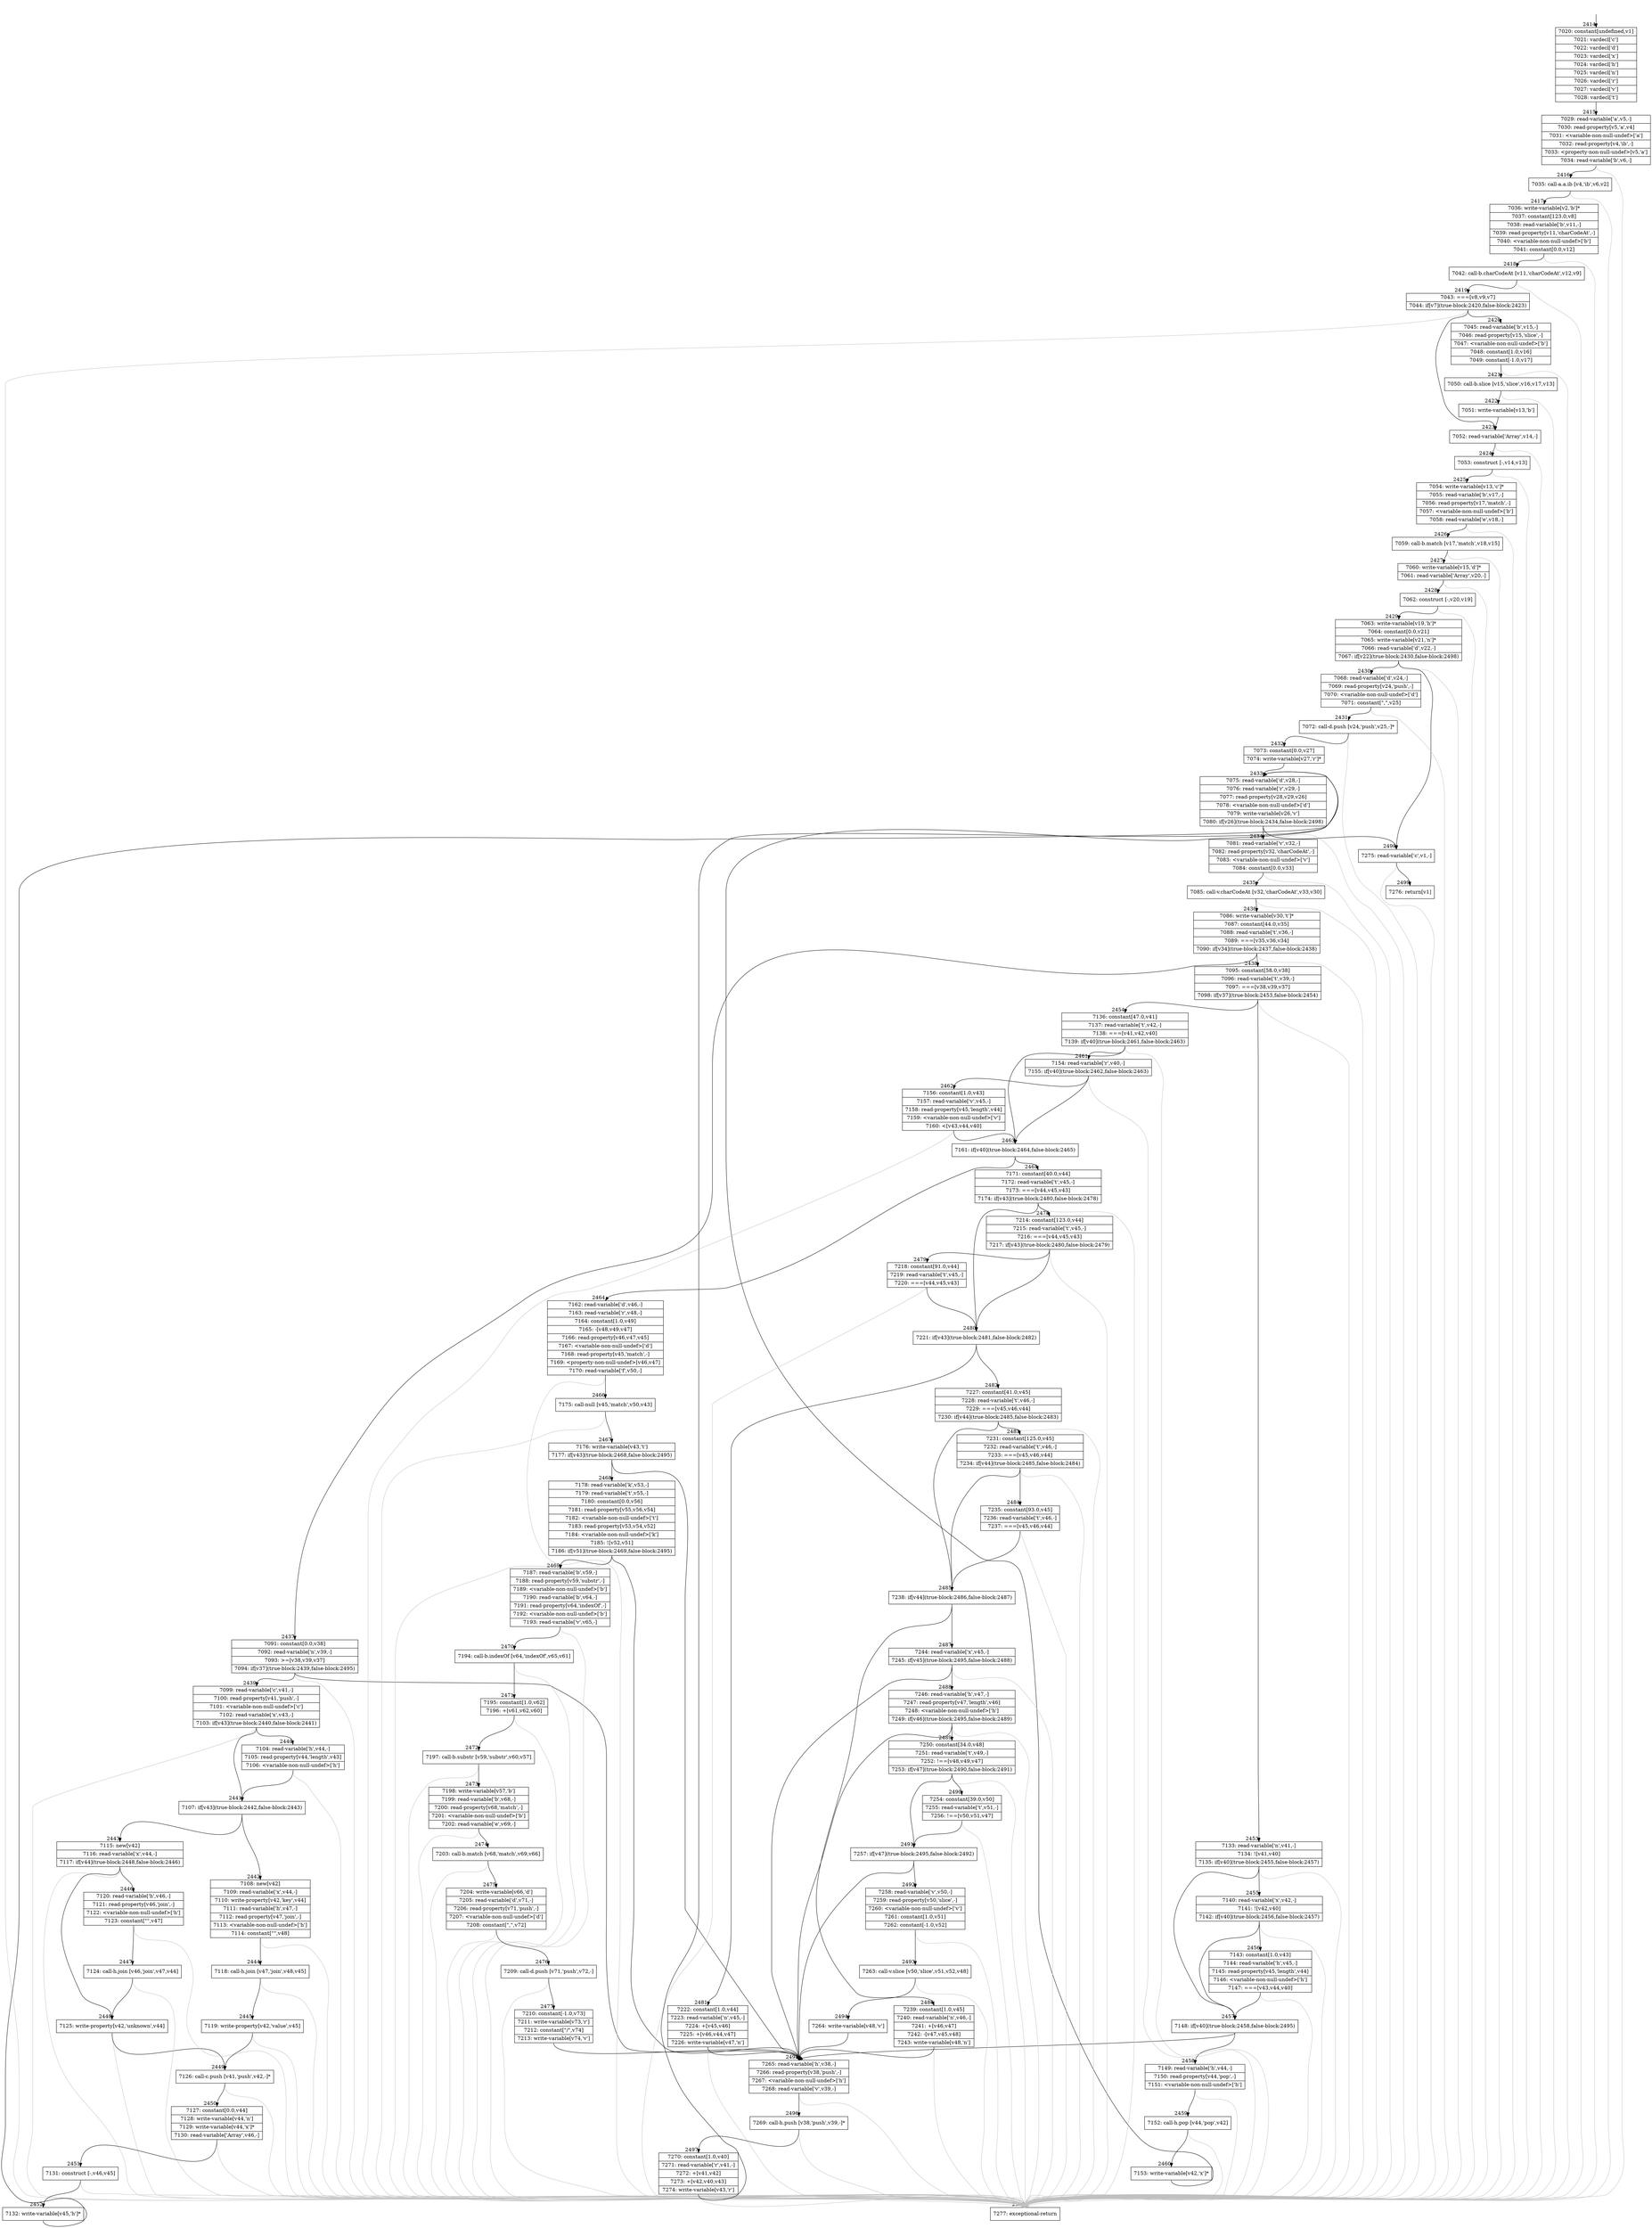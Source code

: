 digraph {
rankdir="TD"
BB_entry205[shape=none,label=""];
BB_entry205 -> BB2414 [tailport=s, headport=n, headlabel="    2414"]
BB2414 [shape=record label="{7020: constant[undefined,v1]|7021: vardecl['c']|7022: vardecl['d']|7023: vardecl['x']|7024: vardecl['h']|7025: vardecl['n']|7026: vardecl['r']|7027: vardecl['v']|7028: vardecl['t']}" ] 
BB2414 -> BB2415 [tailport=s, headport=n, headlabel="      2415"]
BB2415 [shape=record label="{7029: read-variable['a',v5,-]|7030: read-property[v5,'a',v4]|7031: \<variable-non-null-undef\>['a']|7032: read-property[v4,'ib',-]|7033: \<property-non-null-undef\>[v5,'a']|7034: read-variable['b',v6,-]}" ] 
BB2415 -> BB2416 [tailport=s, headport=n, headlabel="      2416"]
BB2415 -> BB2500 [tailport=s, headport=n, color=gray, headlabel="      2500"]
BB2416 [shape=record label="{7035: call-a.a.ib [v4,'ib',v6,v2]}" ] 
BB2416 -> BB2417 [tailport=s, headport=n, headlabel="      2417"]
BB2416 -> BB2500 [tailport=s, headport=n, color=gray]
BB2417 [shape=record label="{7036: write-variable[v2,'b']*|7037: constant[123.0,v8]|7038: read-variable['b',v11,-]|7039: read-property[v11,'charCodeAt',-]|7040: \<variable-non-null-undef\>['b']|7041: constant[0.0,v12]}" ] 
BB2417 -> BB2418 [tailport=s, headport=n, headlabel="      2418"]
BB2417 -> BB2500 [tailport=s, headport=n, color=gray]
BB2418 [shape=record label="{7042: call-b.charCodeAt [v11,'charCodeAt',v12,v9]}" ] 
BB2418 -> BB2419 [tailport=s, headport=n, headlabel="      2419"]
BB2418 -> BB2500 [tailport=s, headport=n, color=gray]
BB2419 [shape=record label="{7043: ===[v8,v9,v7]|7044: if[v7](true-block:2420,false-block:2423)}" ] 
BB2419 -> BB2423 [tailport=s, headport=n, headlabel="      2423"]
BB2419 -> BB2420 [tailport=s, headport=n, headlabel="      2420"]
BB2419 -> BB2500 [tailport=s, headport=n, color=gray]
BB2420 [shape=record label="{7045: read-variable['b',v15,-]|7046: read-property[v15,'slice',-]|7047: \<variable-non-null-undef\>['b']|7048: constant[1.0,v16]|7049: constant[-1.0,v17]}" ] 
BB2420 -> BB2421 [tailport=s, headport=n, headlabel="      2421"]
BB2420 -> BB2500 [tailport=s, headport=n, color=gray]
BB2421 [shape=record label="{7050: call-b.slice [v15,'slice',v16,v17,v13]}" ] 
BB2421 -> BB2422 [tailport=s, headport=n, headlabel="      2422"]
BB2421 -> BB2500 [tailport=s, headport=n, color=gray]
BB2422 [shape=record label="{7051: write-variable[v13,'b']}" ] 
BB2422 -> BB2423 [tailport=s, headport=n]
BB2423 [shape=record label="{7052: read-variable['Array',v14,-]}" ] 
BB2423 -> BB2424 [tailport=s, headport=n, headlabel="      2424"]
BB2423 -> BB2500 [tailport=s, headport=n, color=gray]
BB2424 [shape=record label="{7053: construct [-,v14,v13]}" ] 
BB2424 -> BB2425 [tailport=s, headport=n, headlabel="      2425"]
BB2424 -> BB2500 [tailport=s, headport=n, color=gray]
BB2425 [shape=record label="{7054: write-variable[v13,'c']*|7055: read-variable['b',v17,-]|7056: read-property[v17,'match',-]|7057: \<variable-non-null-undef\>['b']|7058: read-variable['e',v18,-]}" ] 
BB2425 -> BB2426 [tailport=s, headport=n, headlabel="      2426"]
BB2425 -> BB2500 [tailport=s, headport=n, color=gray]
BB2426 [shape=record label="{7059: call-b.match [v17,'match',v18,v15]}" ] 
BB2426 -> BB2427 [tailport=s, headport=n, headlabel="      2427"]
BB2426 -> BB2500 [tailport=s, headport=n, color=gray]
BB2427 [shape=record label="{7060: write-variable[v15,'d']*|7061: read-variable['Array',v20,-]}" ] 
BB2427 -> BB2428 [tailport=s, headport=n, headlabel="      2428"]
BB2427 -> BB2500 [tailport=s, headport=n, color=gray]
BB2428 [shape=record label="{7062: construct [-,v20,v19]}" ] 
BB2428 -> BB2429 [tailport=s, headport=n, headlabel="      2429"]
BB2428 -> BB2500 [tailport=s, headport=n, color=gray]
BB2429 [shape=record label="{7063: write-variable[v19,'h']*|7064: constant[0.0,v21]|7065: write-variable[v21,'n']*|7066: read-variable['d',v22,-]|7067: if[v22](true-block:2430,false-block:2498)}" ] 
BB2429 -> BB2430 [tailport=s, headport=n, headlabel="      2430"]
BB2429 -> BB2498 [tailport=s, headport=n, headlabel="      2498"]
BB2429 -> BB2500 [tailport=s, headport=n, color=gray]
BB2430 [shape=record label="{7068: read-variable['d',v24,-]|7069: read-property[v24,'push',-]|7070: \<variable-non-null-undef\>['d']|7071: constant[\",\",v25]}" ] 
BB2430 -> BB2431 [tailport=s, headport=n, headlabel="      2431"]
BB2430 -> BB2500 [tailport=s, headport=n, color=gray]
BB2431 [shape=record label="{7072: call-d.push [v24,'push',v25,-]*}" ] 
BB2431 -> BB2432 [tailport=s, headport=n, headlabel="      2432"]
BB2431 -> BB2500 [tailport=s, headport=n, color=gray]
BB2432 [shape=record label="{7073: constant[0.0,v27]|7074: write-variable[v27,'r']*}" ] 
BB2432 -> BB2433 [tailport=s, headport=n, headlabel="      2433"]
BB2433 [shape=record label="{7075: read-variable['d',v28,-]|7076: read-variable['r',v29,-]|7077: read-property[v28,v29,v26]|7078: \<variable-non-null-undef\>['d']|7079: write-variable[v26,'v']|7080: if[v26](true-block:2434,false-block:2498)}" ] 
BB2433 -> BB2434 [tailport=s, headport=n, headlabel="      2434"]
BB2433 -> BB2498 [tailport=s, headport=n]
BB2433 -> BB2500 [tailport=s, headport=n, color=gray]
BB2434 [shape=record label="{7081: read-variable['v',v32,-]|7082: read-property[v32,'charCodeAt',-]|7083: \<variable-non-null-undef\>['v']|7084: constant[0.0,v33]}" ] 
BB2434 -> BB2435 [tailport=s, headport=n, headlabel="      2435"]
BB2434 -> BB2500 [tailport=s, headport=n, color=gray]
BB2435 [shape=record label="{7085: call-v.charCodeAt [v32,'charCodeAt',v33,v30]}" ] 
BB2435 -> BB2436 [tailport=s, headport=n, headlabel="      2436"]
BB2435 -> BB2500 [tailport=s, headport=n, color=gray]
BB2436 [shape=record label="{7086: write-variable[v30,'t']*|7087: constant[44.0,v35]|7088: read-variable['t',v36,-]|7089: ===[v35,v36,v34]|7090: if[v34](true-block:2437,false-block:2438)}" ] 
BB2436 -> BB2437 [tailport=s, headport=n, headlabel="      2437"]
BB2436 -> BB2438 [tailport=s, headport=n, headlabel="      2438"]
BB2436 -> BB2500 [tailport=s, headport=n, color=gray]
BB2437 [shape=record label="{7091: constant[0.0,v38]|7092: read-variable['n',v39,-]|7093: \>=[v38,v39,v37]|7094: if[v37](true-block:2439,false-block:2495)}" ] 
BB2437 -> BB2439 [tailport=s, headport=n, headlabel="      2439"]
BB2437 -> BB2495 [tailport=s, headport=n, headlabel="      2495"]
BB2437 -> BB2500 [tailport=s, headport=n, color=gray]
BB2438 [shape=record label="{7095: constant[58.0,v38]|7096: read-variable['t',v39,-]|7097: ===[v38,v39,v37]|7098: if[v37](true-block:2453,false-block:2454)}" ] 
BB2438 -> BB2453 [tailport=s, headport=n, headlabel="      2453"]
BB2438 -> BB2454 [tailport=s, headport=n, headlabel="      2454"]
BB2438 -> BB2500 [tailport=s, headport=n, color=gray]
BB2439 [shape=record label="{7099: read-variable['c',v41,-]|7100: read-property[v41,'push',-]|7101: \<variable-non-null-undef\>['c']|7102: read-variable['x',v43,-]|7103: if[v43](true-block:2440,false-block:2441)}" ] 
BB2439 -> BB2441 [tailport=s, headport=n, headlabel="      2441"]
BB2439 -> BB2440 [tailport=s, headport=n, headlabel="      2440"]
BB2439 -> BB2500 [tailport=s, headport=n, color=gray]
BB2440 [shape=record label="{7104: read-variable['h',v44,-]|7105: read-property[v44,'length',v43]|7106: \<variable-non-null-undef\>['h']}" ] 
BB2440 -> BB2441 [tailport=s, headport=n]
BB2440 -> BB2500 [tailport=s, headport=n, color=gray]
BB2441 [shape=record label="{7107: if[v43](true-block:2442,false-block:2443)}" ] 
BB2441 -> BB2442 [tailport=s, headport=n, headlabel="      2442"]
BB2441 -> BB2443 [tailport=s, headport=n, headlabel="      2443"]
BB2442 [shape=record label="{7108: new[v42]|7109: read-variable['x',v44,-]|7110: write-property[v42,'key',v44]|7111: read-variable['h',v47,-]|7112: read-property[v47,'join',-]|7113: \<variable-non-null-undef\>['h']|7114: constant[\"\",v48]}" ] 
BB2442 -> BB2444 [tailport=s, headport=n, headlabel="      2444"]
BB2442 -> BB2500 [tailport=s, headport=n, color=gray]
BB2443 [shape=record label="{7115: new[v42]|7116: read-variable['x',v44,-]|7117: if[v44](true-block:2448,false-block:2446)}" ] 
BB2443 -> BB2448 [tailport=s, headport=n, headlabel="      2448"]
BB2443 -> BB2446 [tailport=s, headport=n, headlabel="      2446"]
BB2443 -> BB2500 [tailport=s, headport=n, color=gray]
BB2444 [shape=record label="{7118: call-h.join [v47,'join',v48,v45]}" ] 
BB2444 -> BB2445 [tailport=s, headport=n, headlabel="      2445"]
BB2444 -> BB2500 [tailport=s, headport=n, color=gray]
BB2445 [shape=record label="{7119: write-property[v42,'value',v45]}" ] 
BB2445 -> BB2449 [tailport=s, headport=n, headlabel="      2449"]
BB2445 -> BB2500 [tailport=s, headport=n, color=gray]
BB2446 [shape=record label="{7120: read-variable['h',v46,-]|7121: read-property[v46,'join',-]|7122: \<variable-non-null-undef\>['h']|7123: constant[\"\",v47]}" ] 
BB2446 -> BB2447 [tailport=s, headport=n, headlabel="      2447"]
BB2446 -> BB2500 [tailport=s, headport=n, color=gray]
BB2447 [shape=record label="{7124: call-h.join [v46,'join',v47,v44]}" ] 
BB2447 -> BB2448 [tailport=s, headport=n]
BB2447 -> BB2500 [tailport=s, headport=n, color=gray]
BB2448 [shape=record label="{7125: write-property[v42,'unknown',v44]}" ] 
BB2448 -> BB2449 [tailport=s, headport=n]
BB2448 -> BB2500 [tailport=s, headport=n, color=gray]
BB2449 [shape=record label="{7126: call-c.push [v41,'push',v42,-]*}" ] 
BB2449 -> BB2450 [tailport=s, headport=n, headlabel="      2450"]
BB2449 -> BB2500 [tailport=s, headport=n, color=gray]
BB2450 [shape=record label="{7127: constant[0.0,v44]|7128: write-variable[v44,'n']|7129: write-variable[v44,'x']*|7130: read-variable['Array',v46,-]}" ] 
BB2450 -> BB2451 [tailport=s, headport=n, headlabel="      2451"]
BB2450 -> BB2500 [tailport=s, headport=n, color=gray]
BB2451 [shape=record label="{7131: construct [-,v46,v45]}" ] 
BB2451 -> BB2452 [tailport=s, headport=n, headlabel="      2452"]
BB2451 -> BB2500 [tailport=s, headport=n, color=gray]
BB2452 [shape=record label="{7132: write-variable[v45,'h']*}" ] 
BB2452 -> BB2433 [tailport=s, headport=n]
BB2453 [shape=record label="{7133: read-variable['n',v41,-]|7134: ![v41,v40]|7135: if[v40](true-block:2455,false-block:2457)}" ] 
BB2453 -> BB2457 [tailport=s, headport=n, headlabel="      2457"]
BB2453 -> BB2455 [tailport=s, headport=n, headlabel="      2455"]
BB2453 -> BB2500 [tailport=s, headport=n, color=gray]
BB2454 [shape=record label="{7136: constant[47.0,v41]|7137: read-variable['t',v42,-]|7138: ===[v41,v42,v40]|7139: if[v40](true-block:2461,false-block:2463)}" ] 
BB2454 -> BB2463 [tailport=s, headport=n, headlabel="      2463"]
BB2454 -> BB2461 [tailport=s, headport=n, headlabel="      2461"]
BB2454 -> BB2500 [tailport=s, headport=n, color=gray]
BB2455 [shape=record label="{7140: read-variable['x',v42,-]|7141: ![v42,v40]|7142: if[v40](true-block:2456,false-block:2457)}" ] 
BB2455 -> BB2457 [tailport=s, headport=n]
BB2455 -> BB2456 [tailport=s, headport=n, headlabel="      2456"]
BB2455 -> BB2500 [tailport=s, headport=n, color=gray]
BB2456 [shape=record label="{7143: constant[1.0,v43]|7144: read-variable['h',v45,-]|7145: read-property[v45,'length',v44]|7146: \<variable-non-null-undef\>['h']|7147: ===[v43,v44,v40]}" ] 
BB2456 -> BB2457 [tailport=s, headport=n]
BB2456 -> BB2500 [tailport=s, headport=n, color=gray]
BB2457 [shape=record label="{7148: if[v40](true-block:2458,false-block:2495)}" ] 
BB2457 -> BB2458 [tailport=s, headport=n, headlabel="      2458"]
BB2457 -> BB2495 [tailport=s, headport=n]
BB2458 [shape=record label="{7149: read-variable['h',v44,-]|7150: read-property[v44,'pop',-]|7151: \<variable-non-null-undef\>['h']}" ] 
BB2458 -> BB2459 [tailport=s, headport=n, headlabel="      2459"]
BB2458 -> BB2500 [tailport=s, headport=n, color=gray]
BB2459 [shape=record label="{7152: call-h.pop [v44,'pop',v42]}" ] 
BB2459 -> BB2460 [tailport=s, headport=n, headlabel="      2460"]
BB2459 -> BB2500 [tailport=s, headport=n, color=gray]
BB2460 [shape=record label="{7153: write-variable[v42,'x']*}" ] 
BB2460 -> BB2433 [tailport=s, headport=n]
BB2461 [shape=record label="{7154: read-variable['r',v40,-]|7155: if[v40](true-block:2462,false-block:2463)}" ] 
BB2461 -> BB2463 [tailport=s, headport=n]
BB2461 -> BB2462 [tailport=s, headport=n, headlabel="      2462"]
BB2461 -> BB2500 [tailport=s, headport=n, color=gray]
BB2462 [shape=record label="{7156: constant[1.0,v43]|7157: read-variable['v',v45,-]|7158: read-property[v45,'length',v44]|7159: \<variable-non-null-undef\>['v']|7160: \<[v43,v44,v40]}" ] 
BB2462 -> BB2463 [tailport=s, headport=n]
BB2462 -> BB2500 [tailport=s, headport=n, color=gray]
BB2463 [shape=record label="{7161: if[v40](true-block:2464,false-block:2465)}" ] 
BB2463 -> BB2464 [tailport=s, headport=n, headlabel="      2464"]
BB2463 -> BB2465 [tailport=s, headport=n, headlabel="      2465"]
BB2464 [shape=record label="{7162: read-variable['d',v46,-]|7163: read-variable['r',v48,-]|7164: constant[1.0,v49]|7165: -[v48,v49,v47]|7166: read-property[v46,v47,v45]|7167: \<variable-non-null-undef\>['d']|7168: read-property[v45,'match',-]|7169: \<property-non-null-undef\>[v46,v47]|7170: read-variable['f',v50,-]}" ] 
BB2464 -> BB2466 [tailport=s, headport=n, headlabel="      2466"]
BB2464 -> BB2500 [tailport=s, headport=n, color=gray]
BB2465 [shape=record label="{7171: constant[40.0,v44]|7172: read-variable['t',v45,-]|7173: ===[v44,v45,v43]|7174: if[v43](true-block:2480,false-block:2478)}" ] 
BB2465 -> BB2480 [tailport=s, headport=n, headlabel="      2480"]
BB2465 -> BB2478 [tailport=s, headport=n, headlabel="      2478"]
BB2465 -> BB2500 [tailport=s, headport=n, color=gray]
BB2466 [shape=record label="{7175: call-null [v45,'match',v50,v43]}" ] 
BB2466 -> BB2467 [tailport=s, headport=n, headlabel="      2467"]
BB2466 -> BB2500 [tailport=s, headport=n, color=gray]
BB2467 [shape=record label="{7176: write-variable[v43,'t']|7177: if[v43](true-block:2468,false-block:2495)}" ] 
BB2467 -> BB2495 [tailport=s, headport=n]
BB2467 -> BB2468 [tailport=s, headport=n, headlabel="      2468"]
BB2468 [shape=record label="{7178: read-variable['k',v53,-]|7179: read-variable['t',v55,-]|7180: constant[0.0,v56]|7181: read-property[v55,v56,v54]|7182: \<variable-non-null-undef\>['t']|7183: read-property[v53,v54,v52]|7184: \<variable-non-null-undef\>['k']|7185: ![v52,v51]|7186: if[v51](true-block:2469,false-block:2495)}" ] 
BB2468 -> BB2495 [tailport=s, headport=n]
BB2468 -> BB2469 [tailport=s, headport=n, headlabel="      2469"]
BB2468 -> BB2500 [tailport=s, headport=n, color=gray]
BB2469 [shape=record label="{7187: read-variable['b',v59,-]|7188: read-property[v59,'substr',-]|7189: \<variable-non-null-undef\>['b']|7190: read-variable['b',v64,-]|7191: read-property[v64,'indexOf',-]|7192: \<variable-non-null-undef\>['b']|7193: read-variable['v',v65,-]}" ] 
BB2469 -> BB2470 [tailport=s, headport=n, headlabel="      2470"]
BB2469 -> BB2500 [tailport=s, headport=n, color=gray]
BB2470 [shape=record label="{7194: call-b.indexOf [v64,'indexOf',v65,v61]}" ] 
BB2470 -> BB2471 [tailport=s, headport=n, headlabel="      2471"]
BB2470 -> BB2500 [tailport=s, headport=n, color=gray]
BB2471 [shape=record label="{7195: constant[1.0,v62]|7196: +[v61,v62,v60]}" ] 
BB2471 -> BB2472 [tailport=s, headport=n, headlabel="      2472"]
BB2471 -> BB2500 [tailport=s, headport=n, color=gray]
BB2472 [shape=record label="{7197: call-b.substr [v59,'substr',v60,v57]}" ] 
BB2472 -> BB2473 [tailport=s, headport=n, headlabel="      2473"]
BB2472 -> BB2500 [tailport=s, headport=n, color=gray]
BB2473 [shape=record label="{7198: write-variable[v57,'b']|7199: read-variable['b',v68,-]|7200: read-property[v68,'match',-]|7201: \<variable-non-null-undef\>['b']|7202: read-variable['e',v69,-]}" ] 
BB2473 -> BB2474 [tailport=s, headport=n, headlabel="      2474"]
BB2473 -> BB2500 [tailport=s, headport=n, color=gray]
BB2474 [shape=record label="{7203: call-b.match [v68,'match',v69,v66]}" ] 
BB2474 -> BB2475 [tailport=s, headport=n, headlabel="      2475"]
BB2474 -> BB2500 [tailport=s, headport=n, color=gray]
BB2475 [shape=record label="{7204: write-variable[v66,'d']|7205: read-variable['d',v71,-]|7206: read-property[v71,'push',-]|7207: \<variable-non-null-undef\>['d']|7208: constant[\",\",v72]}" ] 
BB2475 -> BB2476 [tailport=s, headport=n, headlabel="      2476"]
BB2475 -> BB2500 [tailport=s, headport=n, color=gray]
BB2476 [shape=record label="{7209: call-d.push [v71,'push',v72,-]}" ] 
BB2476 -> BB2477 [tailport=s, headport=n, headlabel="      2477"]
BB2476 -> BB2500 [tailport=s, headport=n, color=gray]
BB2477 [shape=record label="{7210: constant[-1.0,v73]|7211: write-variable[v73,'r']|7212: constant[\"/\",v74]|7213: write-variable[v74,'v']}" ] 
BB2477 -> BB2495 [tailport=s, headport=n]
BB2478 [shape=record label="{7214: constant[123.0,v44]|7215: read-variable['t',v45,-]|7216: ===[v44,v45,v43]|7217: if[v43](true-block:2480,false-block:2479)}" ] 
BB2478 -> BB2480 [tailport=s, headport=n]
BB2478 -> BB2479 [tailport=s, headport=n, headlabel="      2479"]
BB2478 -> BB2500 [tailport=s, headport=n, color=gray]
BB2479 [shape=record label="{7218: constant[91.0,v44]|7219: read-variable['t',v45,-]|7220: ===[v44,v45,v43]}" ] 
BB2479 -> BB2480 [tailport=s, headport=n]
BB2479 -> BB2500 [tailport=s, headport=n, color=gray]
BB2480 [shape=record label="{7221: if[v43](true-block:2481,false-block:2482)}" ] 
BB2480 -> BB2481 [tailport=s, headport=n, headlabel="      2481"]
BB2480 -> BB2482 [tailport=s, headport=n, headlabel="      2482"]
BB2481 [shape=record label="{7222: constant[1.0,v44]|7223: read-variable['n',v45,-]|7224: +[v45,v46]|7225: +[v46,v44,v47]|7226: write-variable[v47,'n']}" ] 
BB2481 -> BB2495 [tailport=s, headport=n]
BB2481 -> BB2500 [tailport=s, headport=n, color=gray]
BB2482 [shape=record label="{7227: constant[41.0,v45]|7228: read-variable['t',v46,-]|7229: ===[v45,v46,v44]|7230: if[v44](true-block:2485,false-block:2483)}" ] 
BB2482 -> BB2485 [tailport=s, headport=n, headlabel="      2485"]
BB2482 -> BB2483 [tailport=s, headport=n, headlabel="      2483"]
BB2482 -> BB2500 [tailport=s, headport=n, color=gray]
BB2483 [shape=record label="{7231: constant[125.0,v45]|7232: read-variable['t',v46,-]|7233: ===[v45,v46,v44]|7234: if[v44](true-block:2485,false-block:2484)}" ] 
BB2483 -> BB2485 [tailport=s, headport=n]
BB2483 -> BB2484 [tailport=s, headport=n, headlabel="      2484"]
BB2483 -> BB2500 [tailport=s, headport=n, color=gray]
BB2484 [shape=record label="{7235: constant[93.0,v45]|7236: read-variable['t',v46,-]|7237: ===[v45,v46,v44]}" ] 
BB2484 -> BB2485 [tailport=s, headport=n]
BB2484 -> BB2500 [tailport=s, headport=n, color=gray]
BB2485 [shape=record label="{7238: if[v44](true-block:2486,false-block:2487)}" ] 
BB2485 -> BB2486 [tailport=s, headport=n, headlabel="      2486"]
BB2485 -> BB2487 [tailport=s, headport=n, headlabel="      2487"]
BB2486 [shape=record label="{7239: constant[1.0,v45]|7240: read-variable['n',v46,-]|7241: +[v46,v47]|7242: -[v47,v45,v48]|7243: write-variable[v48,'n']}" ] 
BB2486 -> BB2495 [tailport=s, headport=n]
BB2486 -> BB2500 [tailport=s, headport=n, color=gray]
BB2487 [shape=record label="{7244: read-variable['x',v45,-]|7245: if[v45](true-block:2495,false-block:2488)}" ] 
BB2487 -> BB2495 [tailport=s, headport=n]
BB2487 -> BB2488 [tailport=s, headport=n, headlabel="      2488"]
BB2487 -> BB2500 [tailport=s, headport=n, color=gray]
BB2488 [shape=record label="{7246: read-variable['h',v47,-]|7247: read-property[v47,'length',v46]|7248: \<variable-non-null-undef\>['h']|7249: if[v46](true-block:2495,false-block:2489)}" ] 
BB2488 -> BB2495 [tailport=s, headport=n]
BB2488 -> BB2489 [tailport=s, headport=n, headlabel="      2489"]
BB2488 -> BB2500 [tailport=s, headport=n, color=gray]
BB2489 [shape=record label="{7250: constant[34.0,v48]|7251: read-variable['t',v49,-]|7252: !==[v48,v49,v47]|7253: if[v47](true-block:2490,false-block:2491)}" ] 
BB2489 -> BB2491 [tailport=s, headport=n, headlabel="      2491"]
BB2489 -> BB2490 [tailport=s, headport=n, headlabel="      2490"]
BB2489 -> BB2500 [tailport=s, headport=n, color=gray]
BB2490 [shape=record label="{7254: constant[39.0,v50]|7255: read-variable['t',v51,-]|7256: !==[v50,v51,v47]}" ] 
BB2490 -> BB2491 [tailport=s, headport=n]
BB2490 -> BB2500 [tailport=s, headport=n, color=gray]
BB2491 [shape=record label="{7257: if[v47](true-block:2495,false-block:2492)}" ] 
BB2491 -> BB2495 [tailport=s, headport=n]
BB2491 -> BB2492 [tailport=s, headport=n, headlabel="      2492"]
BB2492 [shape=record label="{7258: read-variable['v',v50,-]|7259: read-property[v50,'slice',-]|7260: \<variable-non-null-undef\>['v']|7261: constant[1.0,v51]|7262: constant[-1.0,v52]}" ] 
BB2492 -> BB2493 [tailport=s, headport=n, headlabel="      2493"]
BB2492 -> BB2500 [tailport=s, headport=n, color=gray]
BB2493 [shape=record label="{7263: call-v.slice [v50,'slice',v51,v52,v48]}" ] 
BB2493 -> BB2494 [tailport=s, headport=n, headlabel="      2494"]
BB2493 -> BB2500 [tailport=s, headport=n, color=gray]
BB2494 [shape=record label="{7264: write-variable[v48,'v']}" ] 
BB2494 -> BB2495 [tailport=s, headport=n]
BB2495 [shape=record label="{7265: read-variable['h',v38,-]|7266: read-property[v38,'push',-]|7267: \<variable-non-null-undef\>['h']|7268: read-variable['v',v39,-]}" ] 
BB2495 -> BB2496 [tailport=s, headport=n, headlabel="      2496"]
BB2495 -> BB2500 [tailport=s, headport=n, color=gray]
BB2496 [shape=record label="{7269: call-h.push [v38,'push',v39,-]*}" ] 
BB2496 -> BB2497 [tailport=s, headport=n, headlabel="      2497"]
BB2496 -> BB2500 [tailport=s, headport=n, color=gray]
BB2497 [shape=record label="{7270: constant[1.0,v40]|7271: read-variable['r',v41,-]|7272: +[v41,v42]|7273: +[v42,v40,v43]|7274: write-variable[v43,'r']}" ] 
BB2497 -> BB2433 [tailport=s, headport=n]
BB2497 -> BB2500 [tailport=s, headport=n, color=gray]
BB2498 [shape=record label="{7275: read-variable['c',v1,-]}" ] 
BB2498 -> BB2499 [tailport=s, headport=n, headlabel="      2499"]
BB2498 -> BB2500 [tailport=s, headport=n, color=gray]
BB2499 [shape=record label="{7276: return[v1]}" ] 
BB2500 [shape=record label="{7277: exceptional-return}" ] 
}
